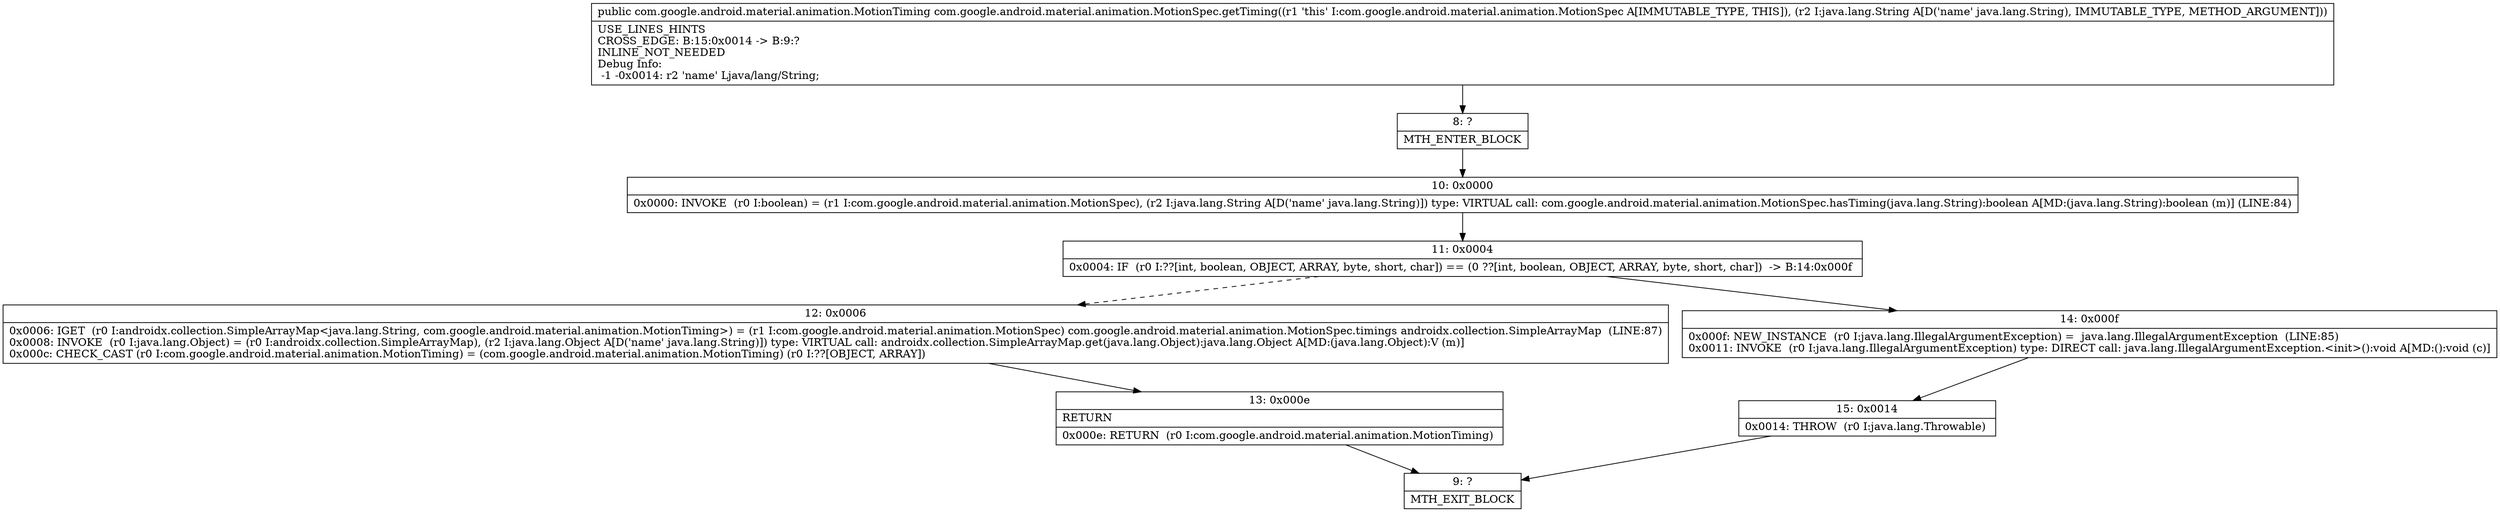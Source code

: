 digraph "CFG forcom.google.android.material.animation.MotionSpec.getTiming(Ljava\/lang\/String;)Lcom\/google\/android\/material\/animation\/MotionTiming;" {
Node_8 [shape=record,label="{8\:\ ?|MTH_ENTER_BLOCK\l}"];
Node_10 [shape=record,label="{10\:\ 0x0000|0x0000: INVOKE  (r0 I:boolean) = (r1 I:com.google.android.material.animation.MotionSpec), (r2 I:java.lang.String A[D('name' java.lang.String)]) type: VIRTUAL call: com.google.android.material.animation.MotionSpec.hasTiming(java.lang.String):boolean A[MD:(java.lang.String):boolean (m)] (LINE:84)\l}"];
Node_11 [shape=record,label="{11\:\ 0x0004|0x0004: IF  (r0 I:??[int, boolean, OBJECT, ARRAY, byte, short, char]) == (0 ??[int, boolean, OBJECT, ARRAY, byte, short, char])  \-\> B:14:0x000f \l}"];
Node_12 [shape=record,label="{12\:\ 0x0006|0x0006: IGET  (r0 I:androidx.collection.SimpleArrayMap\<java.lang.String, com.google.android.material.animation.MotionTiming\>) = (r1 I:com.google.android.material.animation.MotionSpec) com.google.android.material.animation.MotionSpec.timings androidx.collection.SimpleArrayMap  (LINE:87)\l0x0008: INVOKE  (r0 I:java.lang.Object) = (r0 I:androidx.collection.SimpleArrayMap), (r2 I:java.lang.Object A[D('name' java.lang.String)]) type: VIRTUAL call: androidx.collection.SimpleArrayMap.get(java.lang.Object):java.lang.Object A[MD:(java.lang.Object):V (m)]\l0x000c: CHECK_CAST (r0 I:com.google.android.material.animation.MotionTiming) = (com.google.android.material.animation.MotionTiming) (r0 I:??[OBJECT, ARRAY]) \l}"];
Node_13 [shape=record,label="{13\:\ 0x000e|RETURN\l|0x000e: RETURN  (r0 I:com.google.android.material.animation.MotionTiming) \l}"];
Node_9 [shape=record,label="{9\:\ ?|MTH_EXIT_BLOCK\l}"];
Node_14 [shape=record,label="{14\:\ 0x000f|0x000f: NEW_INSTANCE  (r0 I:java.lang.IllegalArgumentException) =  java.lang.IllegalArgumentException  (LINE:85)\l0x0011: INVOKE  (r0 I:java.lang.IllegalArgumentException) type: DIRECT call: java.lang.IllegalArgumentException.\<init\>():void A[MD:():void (c)]\l}"];
Node_15 [shape=record,label="{15\:\ 0x0014|0x0014: THROW  (r0 I:java.lang.Throwable) \l}"];
MethodNode[shape=record,label="{public com.google.android.material.animation.MotionTiming com.google.android.material.animation.MotionSpec.getTiming((r1 'this' I:com.google.android.material.animation.MotionSpec A[IMMUTABLE_TYPE, THIS]), (r2 I:java.lang.String A[D('name' java.lang.String), IMMUTABLE_TYPE, METHOD_ARGUMENT]))  | USE_LINES_HINTS\lCROSS_EDGE: B:15:0x0014 \-\> B:9:?\lINLINE_NOT_NEEDED\lDebug Info:\l  \-1 \-0x0014: r2 'name' Ljava\/lang\/String;\l}"];
MethodNode -> Node_8;Node_8 -> Node_10;
Node_10 -> Node_11;
Node_11 -> Node_12[style=dashed];
Node_11 -> Node_14;
Node_12 -> Node_13;
Node_13 -> Node_9;
Node_14 -> Node_15;
Node_15 -> Node_9;
}

